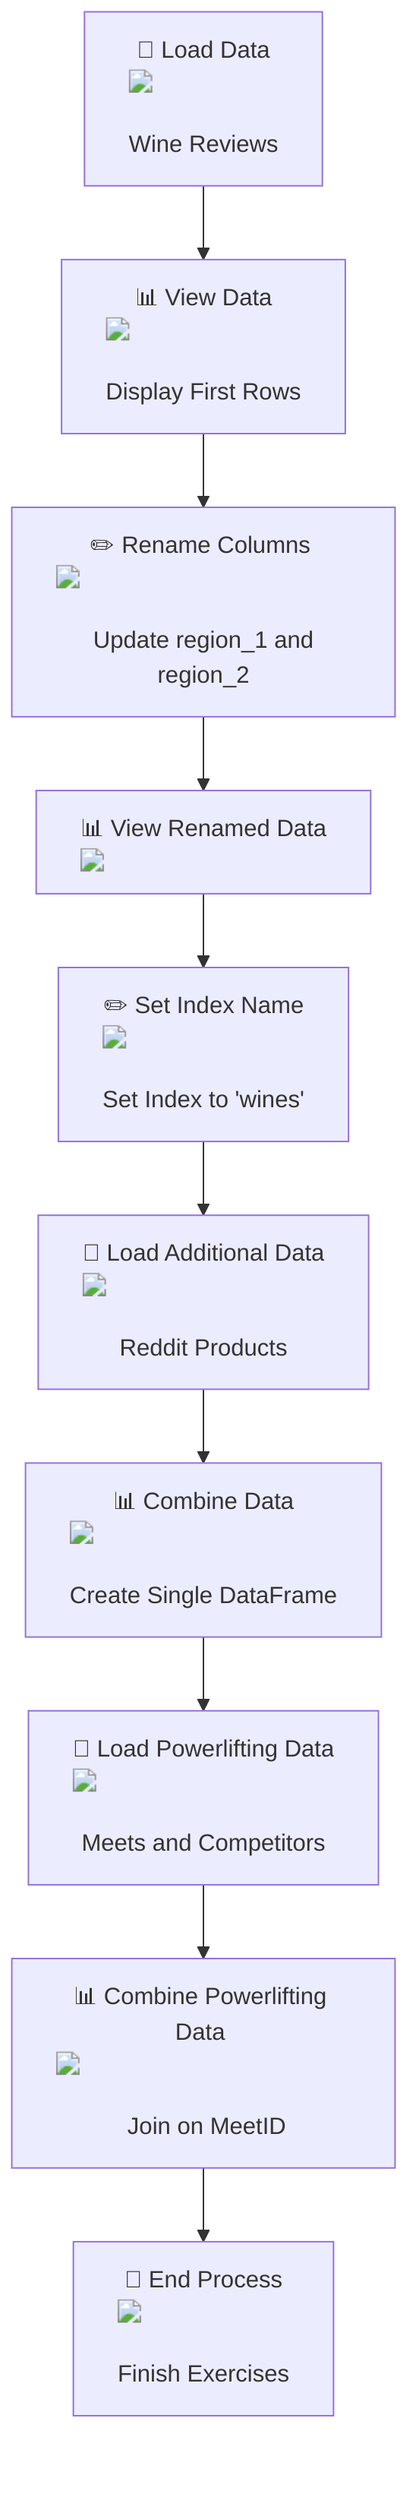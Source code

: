 flowchart TD
    A["📂 Load Data <img src='file.svg'/> <br/> Wine Reviews"] --> B["📊 View Data <img src='table.svg'/> <br/> Display First Rows"]
    B --> C["✏️ Rename Columns <img src='column_split.svg'/> <br/> Update region_1 and region_2"]
    C --> D["📊 View Renamed Data <img src='table.svg'/>"]
    D --> E["✏️ Set Index Name <img src='column_split.svg'/> <br/> Set Index to 'wines'"]
    E --> F["📂 Load Additional Data <img src='file.svg'/> <br/> Reddit Products"]
    F --> G["📊 Combine Data <img src='table.svg'/> <br/> Create Single DataFrame"]
    G --> H["📂 Load Powerlifting Data <img src='file.svg'/> <br/> Meets and Competitors"]
    H --> I["📊 Combine Powerlifting Data <img src='table.svg'/> <br/> Join on MeetID"]
    I --> J["🏁 End Process <img src='brain.svg'/> <br/> Finish Exercises"]